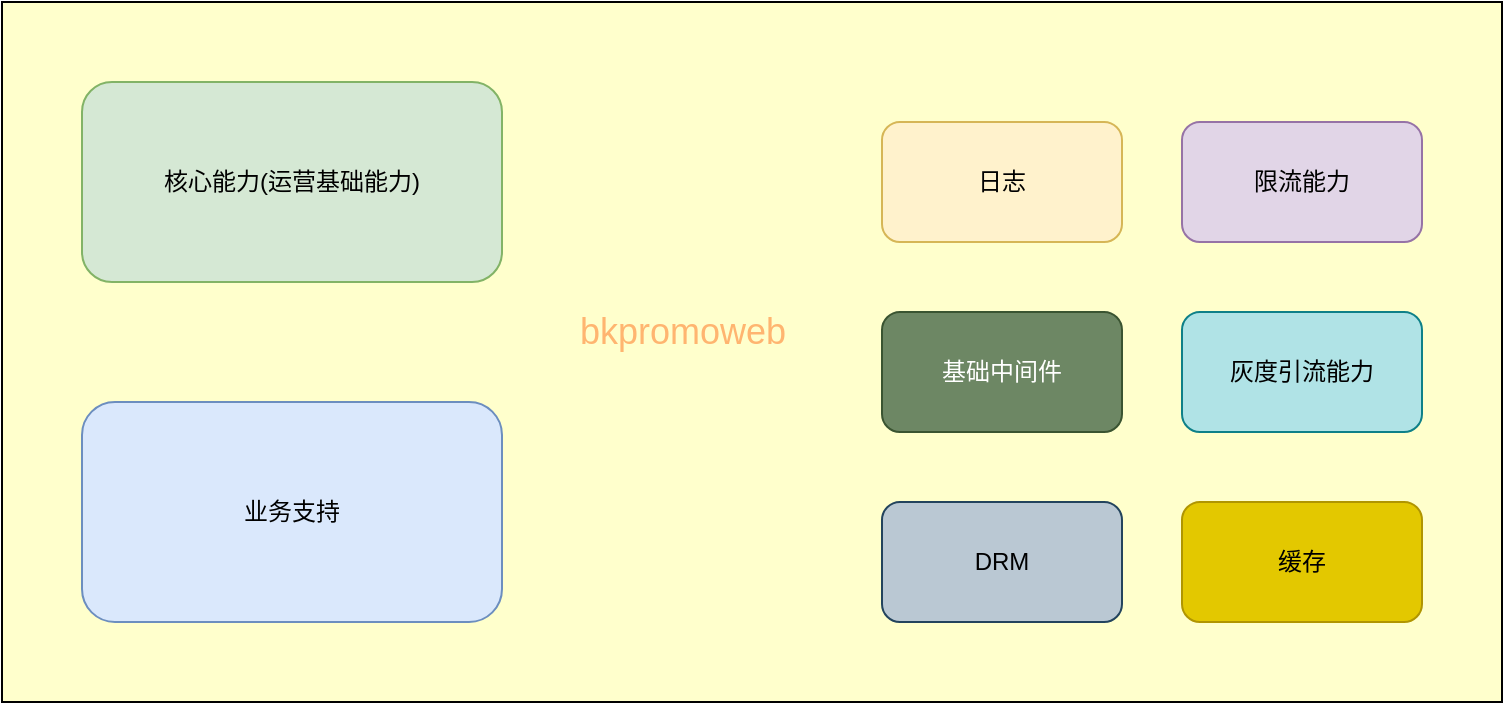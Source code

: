 <mxfile version="15.5.4" type="github">
  <diagram id="ikd78xkqicjlQZIbzJCH" name="Page-1">
    <mxGraphModel dx="2066" dy="1044" grid="1" gridSize="10" guides="1" tooltips="1" connect="1" arrows="1" fold="1" page="1" pageScale="1" pageWidth="827" pageHeight="1169" math="0" shadow="0">
      <root>
        <mxCell id="0" />
        <mxCell id="1" parent="0" />
        <mxCell id="hHFcQG6JQL_hOBKi7MWc-2" value="" style="whiteSpace=wrap;html=1;fillColor=#FFFFCC;" parent="1" vertex="1">
          <mxGeometry x="30" y="210" width="750" height="350" as="geometry" />
        </mxCell>
        <mxCell id="hHFcQG6JQL_hOBKi7MWc-3" value="基础中间件" style="rounded=1;whiteSpace=wrap;html=1;fillColor=#6d8764;fontColor=#ffffff;strokeColor=#3A5431;" parent="1" vertex="1">
          <mxGeometry x="470" y="365" width="120" height="60" as="geometry" />
        </mxCell>
        <mxCell id="hHFcQG6JQL_hOBKi7MWc-4" value="灰度引流能力" style="rounded=1;whiteSpace=wrap;html=1;fillColor=#b0e3e6;strokeColor=#0e8088;" parent="1" vertex="1">
          <mxGeometry x="620" y="365" width="120" height="60" as="geometry" />
        </mxCell>
        <mxCell id="hHFcQG6JQL_hOBKi7MWc-5" value="限流能力" style="rounded=1;whiteSpace=wrap;html=1;fillColor=#e1d5e7;strokeColor=#9673a6;" parent="1" vertex="1">
          <mxGeometry x="620" y="270" width="120" height="60" as="geometry" />
        </mxCell>
        <mxCell id="hHFcQG6JQL_hOBKi7MWc-7" value="日志" style="rounded=1;whiteSpace=wrap;html=1;fillColor=#fff2cc;strokeColor=#d6b656;" parent="1" vertex="1">
          <mxGeometry x="470" y="270" width="120" height="60" as="geometry" />
        </mxCell>
        <mxCell id="hHFcQG6JQL_hOBKi7MWc-8" value="核心能力(运营基础能力)" style="rounded=1;whiteSpace=wrap;html=1;fillColor=#d5e8d4;strokeColor=#82b366;" parent="1" vertex="1">
          <mxGeometry x="70" y="250" width="210" height="100" as="geometry" />
        </mxCell>
        <mxCell id="hHFcQG6JQL_hOBKi7MWc-9" value="业务支持" style="rounded=1;whiteSpace=wrap;html=1;fillColor=#dae8fc;strokeColor=#6c8ebf;" parent="1" vertex="1">
          <mxGeometry x="70" y="410" width="210" height="110" as="geometry" />
        </mxCell>
        <mxCell id="4H9q-aJYzt173GeQCq5y-1" value="&lt;span&gt;DRM&lt;/span&gt;" style="rounded=1;whiteSpace=wrap;html=1;fillColor=#bac8d3;strokeColor=#23445d;" vertex="1" parent="1">
          <mxGeometry x="470" y="460" width="120" height="60" as="geometry" />
        </mxCell>
        <mxCell id="4H9q-aJYzt173GeQCq5y-2" value="缓存" style="rounded=1;whiteSpace=wrap;html=1;fillColor=#e3c800;strokeColor=#B09500;fontColor=#000000;" vertex="1" parent="1">
          <mxGeometry x="620" y="460" width="120" height="60" as="geometry" />
        </mxCell>
        <mxCell id="4H9q-aJYzt173GeQCq5y-3" value="&lt;font style=&quot;font-size: 18px&quot; color=&quot;#ffb570&quot;&gt;bkpromoweb&lt;/font&gt;" style="text;html=1;align=center;verticalAlign=middle;resizable=0;points=[];autosize=1;strokeColor=none;fillColor=none;" vertex="1" parent="1">
          <mxGeometry x="310" y="365" width="120" height="20" as="geometry" />
        </mxCell>
      </root>
    </mxGraphModel>
  </diagram>
</mxfile>
